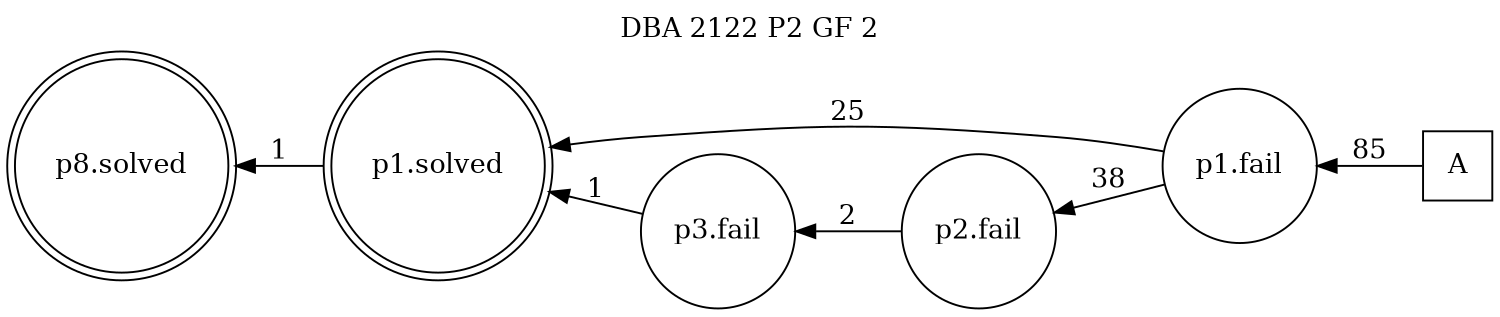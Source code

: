 digraph DBA_2122_P2_GF_2 {
labelloc="tl"
label= " DBA 2122 P2 GF 2 "
rankdir="RL";
graph [ size=" 10 , 10 !"]

"A" [shape="square" label="A"]
"p1.fail" [shape="circle" label="p1.fail"]
"p1.solved" [shape="doublecircle" label="p1.solved"]
"p2.fail" [shape="circle" label="p2.fail"]
"p3.fail" [shape="circle" label="p3.fail"]
"p8.solved" [shape="doublecircle" label="p8.solved"]
"A" -> "p1.fail" [ label=85]
"p1.fail" -> "p1.solved" [ label=25]
"p1.fail" -> "p2.fail" [ label=38]
"p1.solved" -> "p8.solved" [ label=1]
"p2.fail" -> "p3.fail" [ label=2]
"p3.fail" -> "p1.solved" [ label=1]
}
